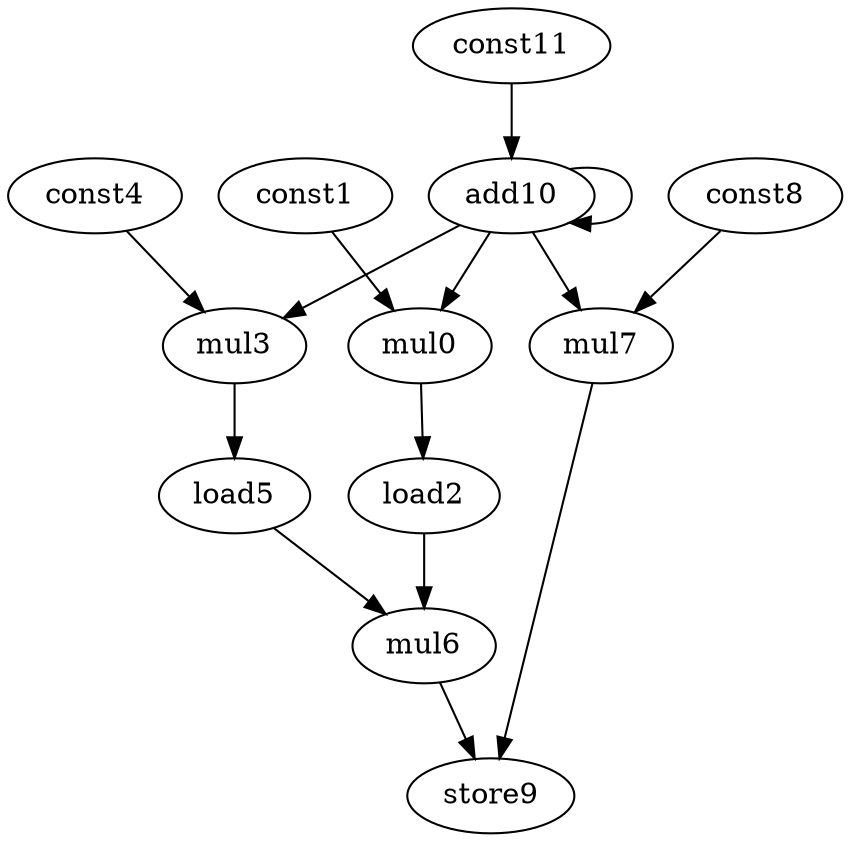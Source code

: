 digraph G {
mul0[opcode=mul];
const1[opcode=const];
load2[opcode=load];
mul3[opcode=mul];
const4[opcode=const];
load5[opcode=load];
mul6[opcode=mul];
mul7[opcode=mul];
const8[opcode=const];
store9[opcode=store];
add10[opcode=add];
const11[opcode=const];
load2->mul6[operand=1]; //load->mul
load5->mul6[operand=0]; //load->mul
mul6->store9[operand=0]; //mul->store
add10->mul0[operand=1]; //add->gep_mul
add10->mul3[operand=1]; //add->gep_mul
add10->mul7[operand=1]; //add->gep_mul
add10->add10[operand=0]; //add->add
const1->mul0[operand=0]; //gep_const->gep_mul
mul0->load2[operand=0]; //gep_mul->load
const4->mul3[operand=0]; //gep_const->gep_mul
mul3->load5[operand=0]; //gep_mul->load
const8->mul7[operand=0]; //gep_const->gep_mul
mul7->store9[operand=1]; //gep_mul->store
const11->add10[operand=1]; //const->add
}
